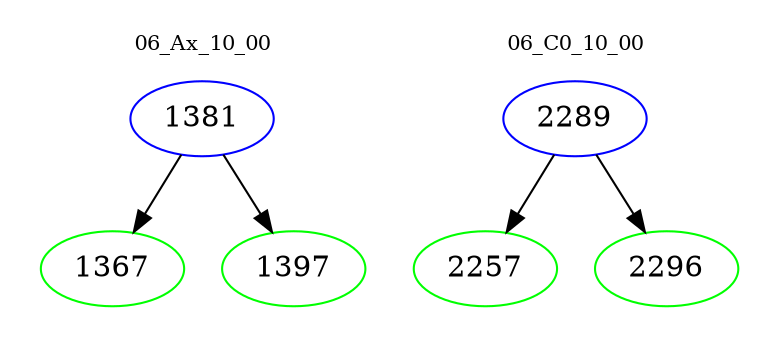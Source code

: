 digraph{
subgraph cluster_0 {
color = white
label = "06_Ax_10_00";
fontsize=10;
T0_1381 [label="1381", color="blue"]
T0_1381 -> T0_1367 [color="black"]
T0_1367 [label="1367", color="green"]
T0_1381 -> T0_1397 [color="black"]
T0_1397 [label="1397", color="green"]
}
subgraph cluster_1 {
color = white
label = "06_C0_10_00";
fontsize=10;
T1_2289 [label="2289", color="blue"]
T1_2289 -> T1_2257 [color="black"]
T1_2257 [label="2257", color="green"]
T1_2289 -> T1_2296 [color="black"]
T1_2296 [label="2296", color="green"]
}
}
